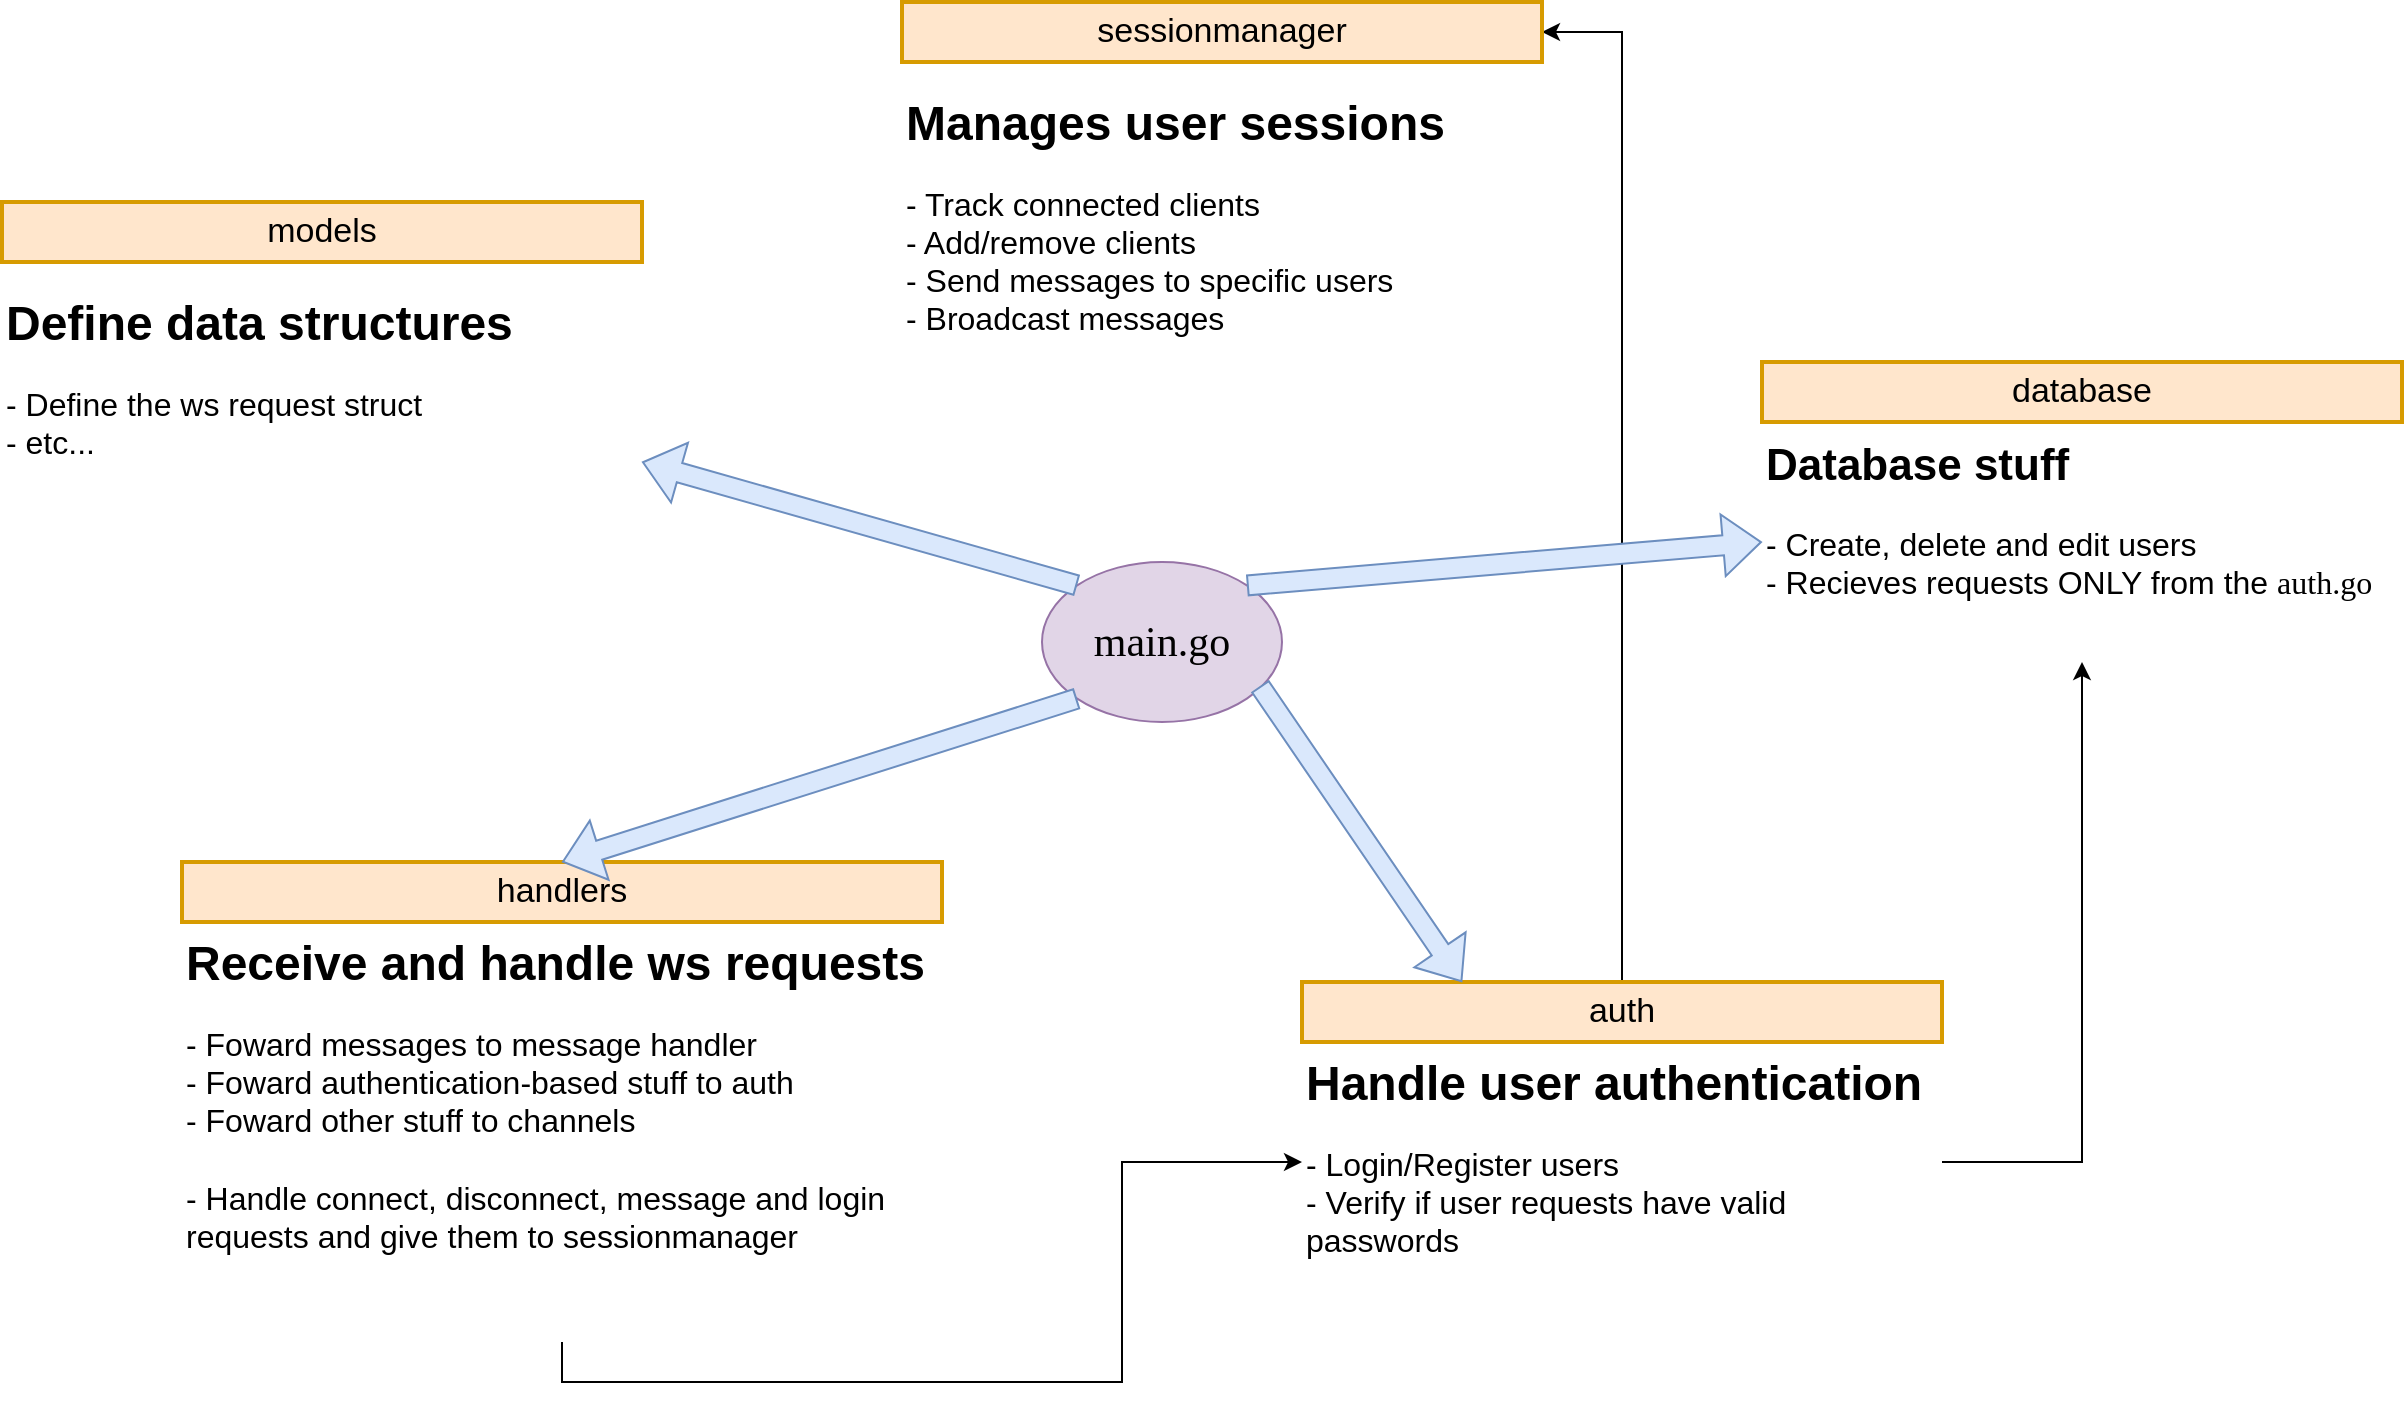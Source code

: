 <mxfile version="28.0.6" pages="2">
  <diagram name="app structure" id="ybXn2EoPcb7EWTwM3Fu8">
    <mxGraphModel dx="2276" dy="1953" grid="1" gridSize="10" guides="1" tooltips="1" connect="1" arrows="1" fold="1" page="1" pageScale="1" pageWidth="850" pageHeight="1100" math="0" shadow="0">
      <root>
        <mxCell id="0" />
        <mxCell id="1" parent="0" />
        <mxCell id="WHwFkZw2I1ozZFxWQP27-11" style="edgeStyle=orthogonalEdgeStyle;rounded=0;orthogonalLoop=1;jettySize=auto;html=1;exitX=0.5;exitY=0;exitDx=0;exitDy=0;entryX=1;entryY=0.5;entryDx=0;entryDy=0;" parent="1" source="sZFxofI9D4MS_TxbngVJ-1" target="cKpQvrL_sLzpfxVN6w69-5" edge="1">
          <mxGeometry relative="1" as="geometry" />
        </mxCell>
        <mxCell id="sZFxofI9D4MS_TxbngVJ-1" value="auth" style="rounded=0;whiteSpace=wrap;html=1;fillColor=#ffe6cc;strokeColor=#d79b00;strokeWidth=2;fontSize=17;" parent="1" vertex="1">
          <mxGeometry x="80" y="-480" width="320" height="30" as="geometry" />
        </mxCell>
        <mxCell id="WHwFkZw2I1ozZFxWQP27-4" style="edgeStyle=orthogonalEdgeStyle;rounded=0;orthogonalLoop=1;jettySize=auto;html=1;exitX=1;exitY=0.5;exitDx=0;exitDy=0;" parent="1" source="sZFxofI9D4MS_TxbngVJ-7" target="sZFxofI9D4MS_TxbngVJ-27" edge="1">
          <mxGeometry relative="1" as="geometry" />
        </mxCell>
        <mxCell id="sZFxofI9D4MS_TxbngVJ-7" value="&lt;h1 style=&quot;margin-top: 0px;&quot;&gt;Handle user authentication&lt;/h1&gt;&lt;div&gt;&lt;font style=&quot;font-size: 16px;&quot;&gt;- Login/Register users&lt;/font&gt;&lt;/div&gt;&lt;div&gt;&lt;font style=&quot;font-size: 16px;&quot;&gt;- Verify if user requests have valid passwords&lt;/font&gt;&lt;/div&gt;" style="text;html=1;whiteSpace=wrap;overflow=hidden;rounded=0;" parent="1" vertex="1">
          <mxGeometry x="80" y="-450" width="320" height="120" as="geometry" />
        </mxCell>
        <mxCell id="sZFxofI9D4MS_TxbngVJ-9" value="handlers" style="rounded=0;whiteSpace=wrap;html=1;fillColor=#ffe6cc;strokeColor=#d79b00;strokeWidth=2;fontSize=17;" parent="1" vertex="1">
          <mxGeometry x="-480" y="-540" width="380" height="30" as="geometry" />
        </mxCell>
        <mxCell id="WHwFkZw2I1ozZFxWQP27-2" style="edgeStyle=orthogonalEdgeStyle;rounded=0;orthogonalLoop=1;jettySize=auto;html=1;exitX=0.5;exitY=1;exitDx=0;exitDy=0;entryX=0;entryY=0.5;entryDx=0;entryDy=0;" parent="1" source="sZFxofI9D4MS_TxbngVJ-10" target="sZFxofI9D4MS_TxbngVJ-7" edge="1">
          <mxGeometry relative="1" as="geometry" />
        </mxCell>
        <mxCell id="sZFxofI9D4MS_TxbngVJ-10" value="&lt;h1 style=&quot;margin-top: 0px;&quot;&gt;Receive and handle ws requests&lt;/h1&gt;&lt;div&gt;&lt;font style=&quot;font-size: 16px;&quot;&gt;- Foward messages to message handler&lt;/font&gt;&lt;/div&gt;&lt;div&gt;&lt;font style=&quot;font-size: 16px;&quot;&gt;- Foward authentication-based stuff to auth&lt;/font&gt;&lt;/div&gt;&lt;div&gt;&lt;font style=&quot;font-size: 16px;&quot;&gt;- Foward other stuff to channels&lt;/font&gt;&lt;/div&gt;&lt;div&gt;&lt;font style=&quot;font-size: 16px;&quot;&gt;&lt;br&gt;&lt;/font&gt;&lt;/div&gt;&lt;div&gt;&lt;font style=&quot;font-size: 16px;&quot;&gt;- Handle connect, disconnect, message and login requests and give them to sessionmanager&lt;/font&gt;&lt;/div&gt;" style="text;html=1;whiteSpace=wrap;overflow=hidden;rounded=0;" parent="1" vertex="1">
          <mxGeometry x="-480" y="-510" width="380" height="210" as="geometry" />
        </mxCell>
        <mxCell id="sZFxofI9D4MS_TxbngVJ-23" value="&lt;font style=&quot;font-size: 21px;&quot; face=&quot;Tahoma&quot;&gt;main.go&lt;/font&gt;" style="ellipse;whiteSpace=wrap;html=1;fillColor=#e1d5e7;strokeColor=#9673a6;" parent="1" vertex="1">
          <mxGeometry x="-50" y="-690" width="120" height="80" as="geometry" />
        </mxCell>
        <mxCell id="sZFxofI9D4MS_TxbngVJ-24" value="" style="shape=flexArrow;endArrow=classic;html=1;rounded=0;exitX=0;exitY=1;exitDx=0;exitDy=0;fillColor=#dae8fc;strokeColor=#6c8ebf;entryX=0.5;entryY=0;entryDx=0;entryDy=0;" parent="1" source="sZFxofI9D4MS_TxbngVJ-23" target="sZFxofI9D4MS_TxbngVJ-9" edge="1">
          <mxGeometry width="50" height="50" relative="1" as="geometry">
            <mxPoint x="-60" y="-620" as="sourcePoint" />
            <mxPoint x="-230" y="-490" as="targetPoint" />
          </mxGeometry>
        </mxCell>
        <mxCell id="sZFxofI9D4MS_TxbngVJ-25" value="" style="shape=flexArrow;endArrow=classic;html=1;rounded=0;exitX=0.908;exitY=0.775;exitDx=0;exitDy=0;exitPerimeter=0;fillColor=#dae8fc;strokeColor=#6c8ebf;entryX=0.25;entryY=0;entryDx=0;entryDy=0;" parent="1" source="sZFxofI9D4MS_TxbngVJ-23" target="sZFxofI9D4MS_TxbngVJ-1" edge="1">
          <mxGeometry width="50" height="50" relative="1" as="geometry">
            <mxPoint x="-70" y="-440" as="sourcePoint" />
            <mxPoint x="160" y="-500" as="targetPoint" />
          </mxGeometry>
        </mxCell>
        <mxCell id="sZFxofI9D4MS_TxbngVJ-26" value="database" style="rounded=0;whiteSpace=wrap;html=1;fillColor=#ffe6cc;strokeColor=#d79b00;strokeWidth=2;fontSize=17;" parent="1" vertex="1">
          <mxGeometry x="310" y="-790" width="320" height="30" as="geometry" />
        </mxCell>
        <mxCell id="sZFxofI9D4MS_TxbngVJ-27" value="&lt;h1 style=&quot;margin-top: 0px;&quot;&gt;&lt;font style=&quot;font-size: 22px;&quot;&gt;Database stuff&lt;/font&gt;&lt;/h1&gt;&lt;div&gt;&lt;font style=&quot;font-size: 16px;&quot;&gt;- Create, delete and edit users&lt;/font&gt;&lt;/div&gt;&lt;div&gt;&lt;font style=&quot;font-size: 16px;&quot;&gt;- Recieves requests ONLY from the &lt;font style=&quot;&quot; face=&quot;Tahoma&quot;&gt;auth.go&lt;/font&gt;&lt;/font&gt;&lt;/div&gt;" style="text;html=1;whiteSpace=wrap;overflow=hidden;rounded=0;" parent="1" vertex="1">
          <mxGeometry x="310" y="-760" width="320" height="120" as="geometry" />
        </mxCell>
        <mxCell id="sZFxofI9D4MS_TxbngVJ-28" value="" style="shape=flexArrow;endArrow=classic;html=1;rounded=0;exitX=1;exitY=0;exitDx=0;exitDy=0;fillColor=#dae8fc;strokeColor=#6c8ebf;entryX=0;entryY=0.5;entryDx=0;entryDy=0;" parent="1" source="sZFxofI9D4MS_TxbngVJ-23" target="sZFxofI9D4MS_TxbngVJ-27" edge="1">
          <mxGeometry width="50" height="50" relative="1" as="geometry">
            <mxPoint x="50" y="-560" as="sourcePoint" />
            <mxPoint x="290" y="-780" as="targetPoint" />
          </mxGeometry>
        </mxCell>
        <mxCell id="cKpQvrL_sLzpfxVN6w69-1" value="models" style="rounded=0;whiteSpace=wrap;html=1;fillColor=#ffe6cc;strokeColor=#d79b00;strokeWidth=2;fontSize=17;" parent="1" vertex="1">
          <mxGeometry x="-570" y="-870" width="320" height="30" as="geometry" />
        </mxCell>
        <mxCell id="cKpQvrL_sLzpfxVN6w69-2" value="&lt;h1 style=&quot;margin-top: 0px;&quot;&gt;Define data structures&lt;/h1&gt;&lt;div&gt;&lt;span style=&quot;font-size: 16px;&quot;&gt;- Define the ws request struct&lt;/span&gt;&lt;/div&gt;&lt;div&gt;&lt;span style=&quot;font-size: 16px;&quot;&gt;- etc...&lt;/span&gt;&lt;/div&gt;" style="text;html=1;whiteSpace=wrap;overflow=hidden;rounded=0;" parent="1" vertex="1">
          <mxGeometry x="-570" y="-830" width="320" height="120" as="geometry" />
        </mxCell>
        <mxCell id="cKpQvrL_sLzpfxVN6w69-3" value="" style="shape=flexArrow;endArrow=classic;html=1;rounded=0;exitX=0;exitY=0;exitDx=0;exitDy=0;fillColor=#dae8fc;strokeColor=#6c8ebf;entryX=1;entryY=0.75;entryDx=0;entryDy=0;" parent="1" source="sZFxofI9D4MS_TxbngVJ-23" target="cKpQvrL_sLzpfxVN6w69-2" edge="1">
          <mxGeometry width="50" height="50" relative="1" as="geometry">
            <mxPoint x="-81.216" y="-618.284" as="sourcePoint" />
            <mxPoint x="31.21" y="-520" as="targetPoint" />
          </mxGeometry>
        </mxCell>
        <mxCell id="cKpQvrL_sLzpfxVN6w69-5" value="sessionmanager" style="rounded=0;whiteSpace=wrap;html=1;fillColor=#ffe6cc;strokeColor=#d79b00;strokeWidth=2;fontSize=17;" parent="1" vertex="1">
          <mxGeometry x="-120" y="-970" width="320" height="30" as="geometry" />
        </mxCell>
        <mxCell id="cKpQvrL_sLzpfxVN6w69-6" value="&lt;h1 style=&quot;margin-top: 0px;&quot;&gt;Manages user sessions&lt;/h1&gt;&lt;div&gt;&lt;div&gt;&lt;font style=&quot;font-size: 16px;&quot;&gt;- Track connected clients&lt;/font&gt;&lt;/div&gt;&lt;div&gt;&lt;font style=&quot;font-size: 16px;&quot;&gt;- Add/remove clients&lt;/font&gt;&lt;/div&gt;&lt;div&gt;&lt;font style=&quot;font-size: 16px;&quot;&gt;- Send messages to specific users&lt;/font&gt;&lt;/div&gt;&lt;div&gt;&lt;font style=&quot;font-size: 16px;&quot;&gt;- Broadcast messages&lt;/font&gt;&lt;/div&gt;&lt;/div&gt;" style="text;html=1;whiteSpace=wrap;overflow=hidden;rounded=0;" parent="1" vertex="1">
          <mxGeometry x="-120" y="-930" width="320" height="140" as="geometry" />
        </mxCell>
      </root>
    </mxGraphModel>
  </diagram>
  <diagram id="UQJc4ZDByhzgFzF0SY3J" name="app structs, functions, etc...">
    <mxGraphModel dx="1426" dy="853" grid="1" gridSize="10" guides="1" tooltips="1" connect="1" arrows="1" fold="1" page="1" pageScale="1" pageWidth="850" pageHeight="1100" math="0" shadow="0">
      <root>
        <mxCell id="0" />
        <mxCell id="1" parent="0" />
        <mxCell id="8M6wdzGh4XEY4GxEWMCy-1" value="Structs" style="rounded=0;whiteSpace=wrap;html=1;fillColor=#dae8fc;strokeColor=#6c8ebf;strokeWidth=2;fontSize=17;" vertex="1" parent="1">
          <mxGeometry x="80" y="50" width="380" height="30" as="geometry" />
        </mxCell>
        <mxCell id="8M6wdzGh4XEY4GxEWMCy-2" value="Application" style="swimlane;fontStyle=1;align=center;verticalAlign=top;childLayout=stackLayout;horizontal=1;startSize=26;horizontalStack=0;resizeParent=1;resizeParentMax=0;resizeLast=0;collapsible=1;marginBottom=0;whiteSpace=wrap;html=1;fillColor=#dae8fc;strokeColor=#6c8ebf;" vertex="1" parent="1">
          <mxGeometry x="80" y="110" width="160" height="86" as="geometry" />
        </mxCell>
        <mxCell id="8M6wdzGh4XEY4GxEWMCy-3" value="Logger" style="text;strokeColor=none;fillColor=none;align=left;verticalAlign=top;spacingLeft=4;spacingRight=4;overflow=hidden;rotatable=0;points=[[0,0.5],[1,0.5]];portConstraint=eastwest;whiteSpace=wrap;html=1;" vertex="1" parent="8M6wdzGh4XEY4GxEWMCy-2">
          <mxGeometry y="26" width="160" height="26" as="geometry" />
        </mxCell>
        <mxCell id="8M6wdzGh4XEY4GxEWMCy-4" value="" style="line;strokeWidth=1;fillColor=none;align=left;verticalAlign=middle;spacingTop=-1;spacingLeft=3;spacingRight=3;rotatable=0;labelPosition=right;points=[];portConstraint=eastwest;strokeColor=inherit;" vertex="1" parent="8M6wdzGh4XEY4GxEWMCy-2">
          <mxGeometry y="52" width="160" height="8" as="geometry" />
        </mxCell>
        <mxCell id="8M6wdzGh4XEY4GxEWMCy-5" value="Database" style="text;strokeColor=none;fillColor=none;align=left;verticalAlign=top;spacingLeft=4;spacingRight=4;overflow=hidden;rotatable=0;points=[[0,0.5],[1,0.5]];portConstraint=eastwest;whiteSpace=wrap;html=1;" vertex="1" parent="8M6wdzGh4XEY4GxEWMCy-2">
          <mxGeometry y="60" width="160" height="26" as="geometry" />
        </mxCell>
        <mxCell id="3u92v9shEENMIxbe6G3K-1" value="WS Request" style="swimlane;fontStyle=1;align=center;verticalAlign=top;childLayout=stackLayout;horizontal=1;startSize=26;horizontalStack=0;resizeParent=1;resizeParentMax=0;resizeLast=0;collapsible=1;marginBottom=0;whiteSpace=wrap;html=1;fillColor=#dae8fc;strokeColor=#6c8ebf;" vertex="1" parent="1">
          <mxGeometry x="270" y="110" width="160" height="86" as="geometry" />
        </mxCell>
        <mxCell id="3u92v9shEENMIxbe6G3K-2" value="rtype (register, login, etc...)" style="text;strokeColor=none;fillColor=none;align=left;verticalAlign=top;spacingLeft=4;spacingRight=4;overflow=hidden;rotatable=0;points=[[0,0.5],[1,0.5]];portConstraint=eastwest;whiteSpace=wrap;html=1;" vertex="1" parent="3u92v9shEENMIxbe6G3K-1">
          <mxGeometry y="26" width="160" height="26" as="geometry" />
        </mxCell>
        <mxCell id="3u92v9shEENMIxbe6G3K-3" value="" style="line;strokeWidth=1;fillColor=none;align=left;verticalAlign=middle;spacingTop=-1;spacingLeft=3;spacingRight=3;rotatable=0;labelPosition=right;points=[];portConstraint=eastwest;strokeColor=inherit;" vertex="1" parent="3u92v9shEENMIxbe6G3K-1">
          <mxGeometry y="52" width="160" height="8" as="geometry" />
        </mxCell>
        <mxCell id="3u92v9shEENMIxbe6G3K-4" value="value (values used)" style="text;strokeColor=none;fillColor=none;align=left;verticalAlign=top;spacingLeft=4;spacingRight=4;overflow=hidden;rotatable=0;points=[[0,0.5],[1,0.5]];portConstraint=eastwest;whiteSpace=wrap;html=1;" vertex="1" parent="3u92v9shEENMIxbe6G3K-1">
          <mxGeometry y="60" width="160" height="26" as="geometry" />
        </mxCell>
      </root>
    </mxGraphModel>
  </diagram>
</mxfile>
